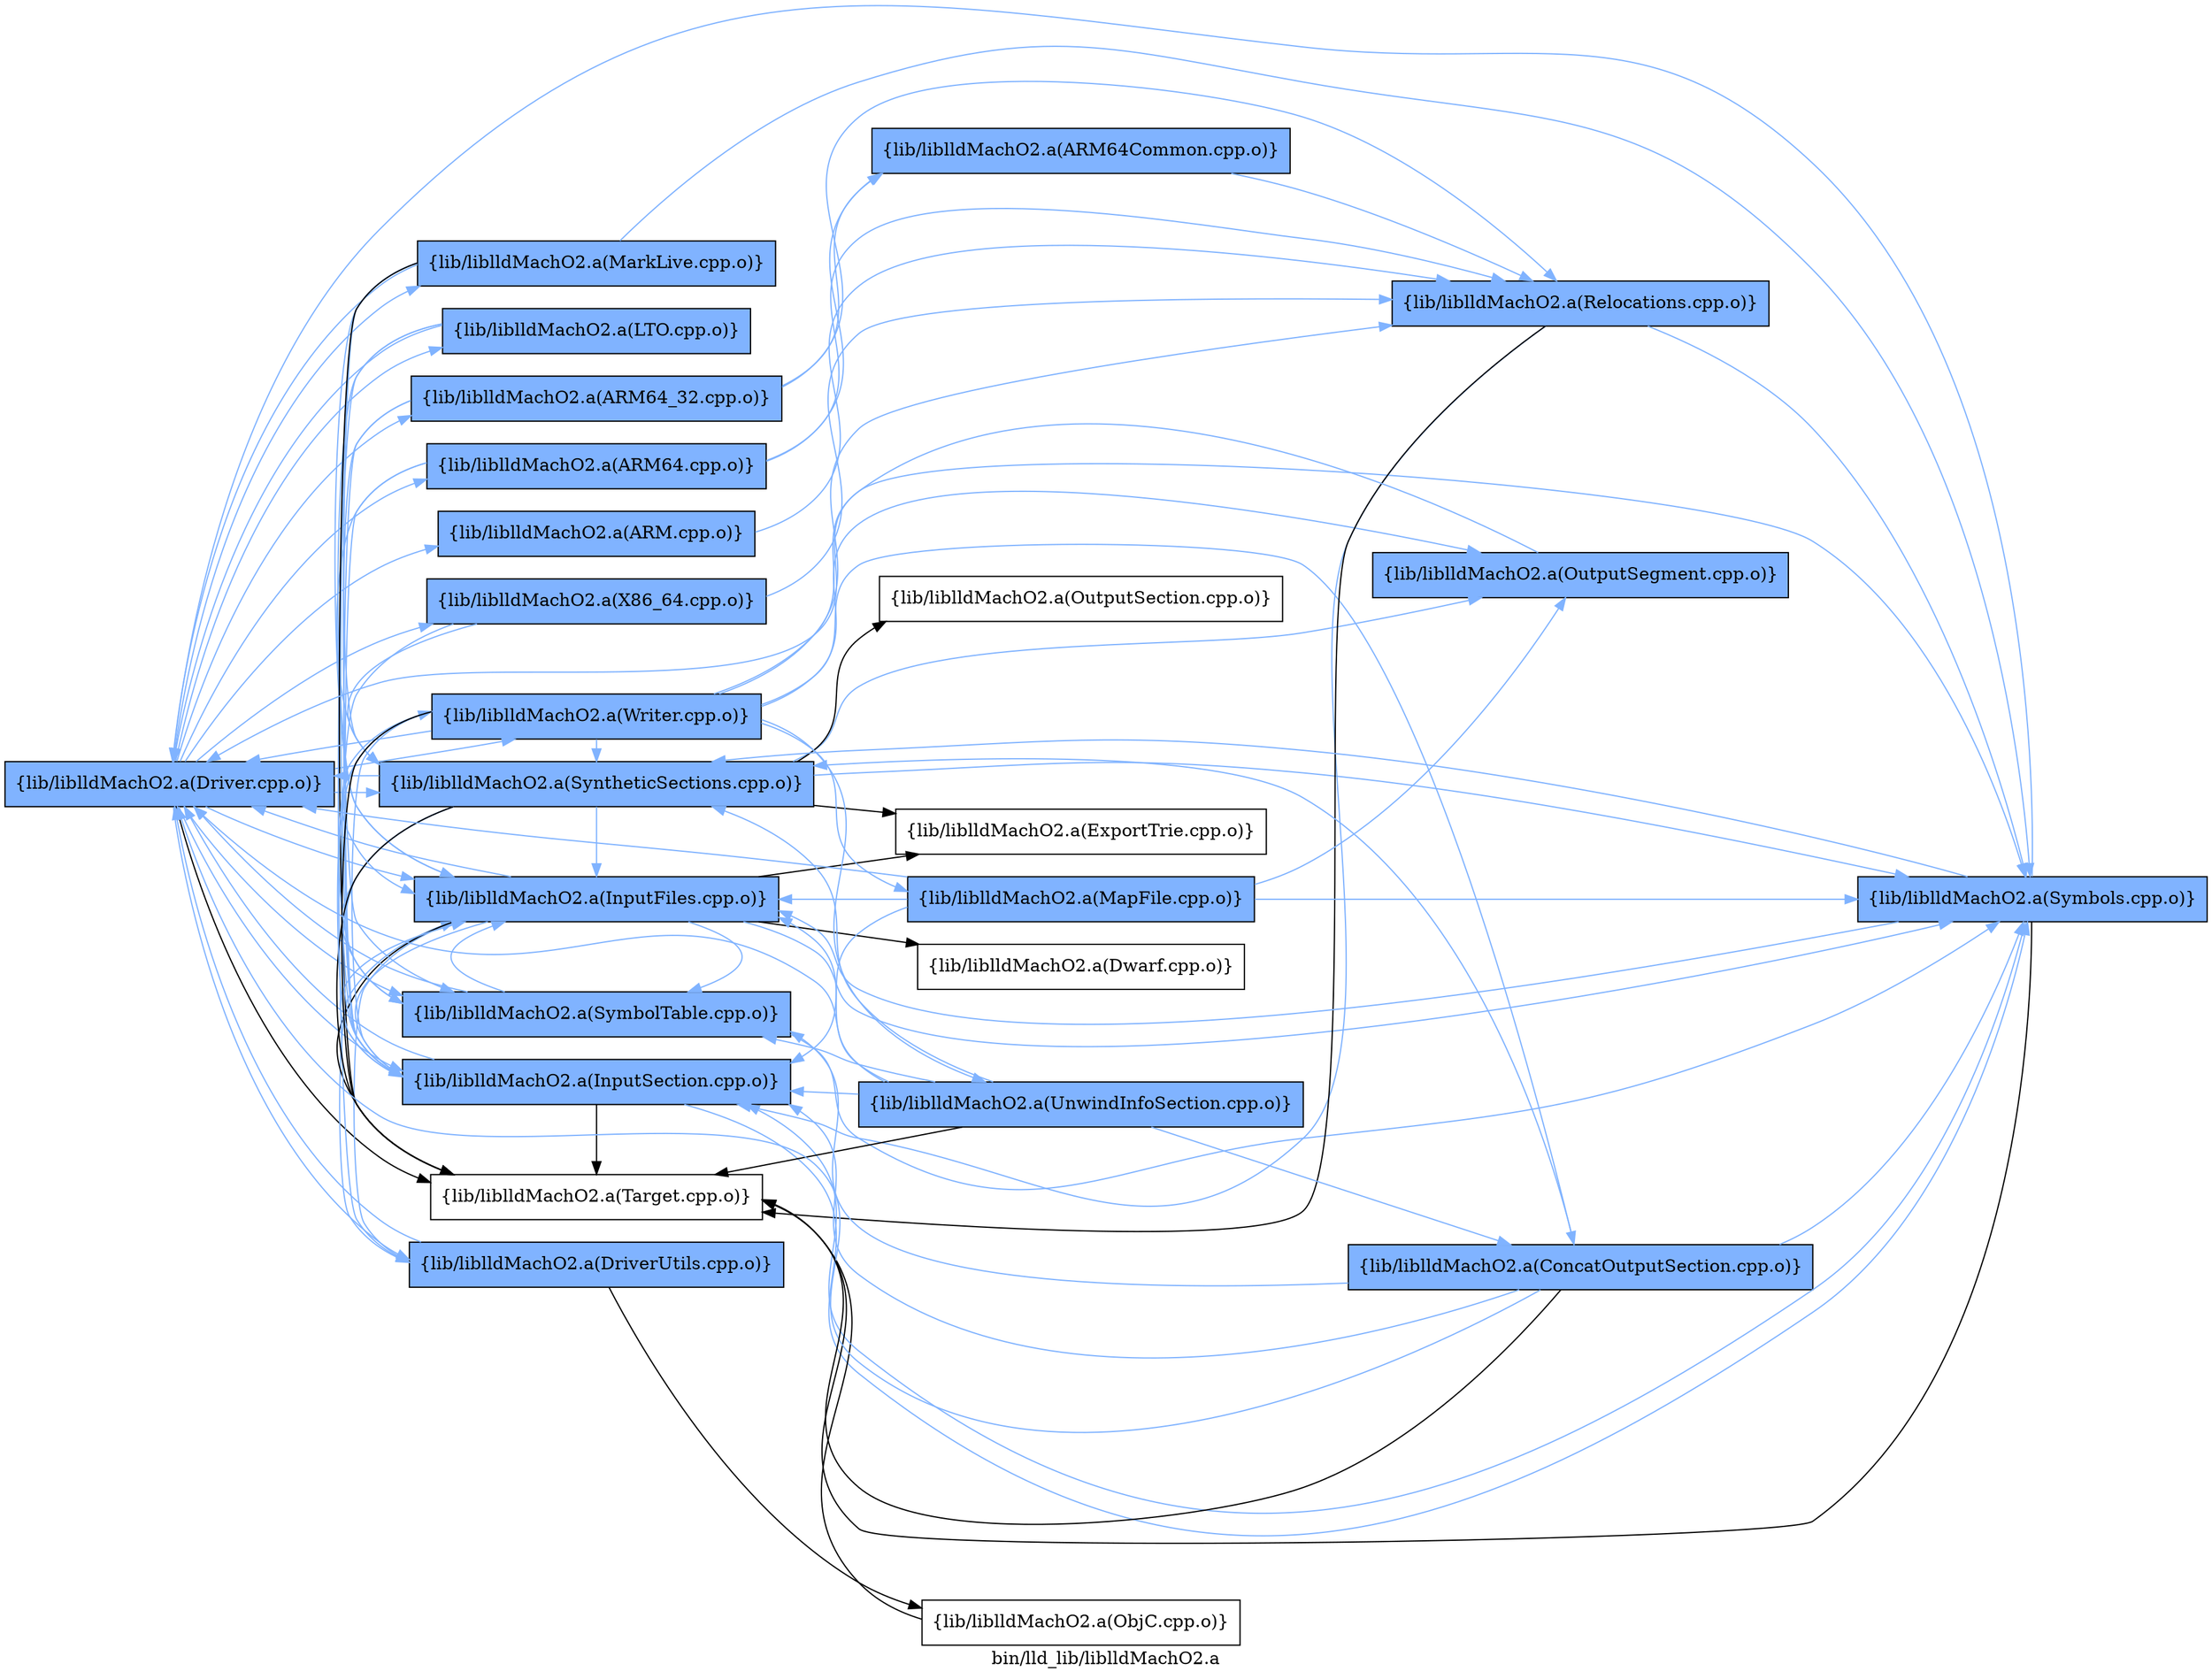 digraph "bin/lld_lib/liblldMachO2.a" {
	label="bin/lld_lib/liblldMachO2.a";
	rankdir=LR;
	{ rank=same; Node0x55b4b20be798;  }
	{ rank=same; Node0x55b4b20bea68; Node0x55b4b20c2348; Node0x55b4b20c2a28; Node0x55b4b20c08b8; Node0x55b4b20c1b28; Node0x55b4b20baaf8; Node0x55b4b20a3588; Node0x55b4b20a3948; Node0x55b4b20a3b28; Node0x55b4b20a5018; Node0x55b4b20a6918; Node0x55b4b20af928; Node0x55b4b20af248;  }

	Node0x55b4b20be798 [shape=record,shape=box,group=1,style=filled,fillcolor="0.600000 0.5 1",label="{lib/liblldMachO2.a(Driver.cpp.o)}"];
	Node0x55b4b20be798 -> Node0x55b4b20bea68[color="0.600000 0.5 1"];
	Node0x55b4b20be798 -> Node0x55b4b20c2348[color="0.600000 0.5 1"];
	Node0x55b4b20be798 -> Node0x55b4b20c2a28[color="0.600000 0.5 1"];
	Node0x55b4b20be798 -> Node0x55b4b20c08b8[color="0.600000 0.5 1"];
	Node0x55b4b20be798 -> Node0x55b4b20c1b28[color="0.600000 0.5 1"];
	Node0x55b4b20be798 -> Node0x55b4b20baaf8[color="0.600000 0.5 1"];
	Node0x55b4b20be798 -> Node0x55b4b20a3588[color="0.600000 0.5 1"];
	Node0x55b4b20be798 -> Node0x55b4b20a3948[color="0.600000 0.5 1"];
	Node0x55b4b20be798 -> Node0x55b4b20a3b28[color="0.600000 0.5 1"];
	Node0x55b4b20be798 -> Node0x55b4b20a5018[color="0.600000 0.5 1"];
	Node0x55b4b20be798 -> Node0x55b4b20a6918[color="0.600000 0.5 1"];
	Node0x55b4b20be798 -> Node0x55b4b20af928;
	Node0x55b4b20be798 -> Node0x55b4b20af248[color="0.600000 0.5 1"];
	Node0x55b4b20bea68 [shape=record,shape=box,group=1,style=filled,fillcolor="0.600000 0.5 1",label="{lib/liblldMachO2.a(ARM.cpp.o)}"];
	Node0x55b4b20bea68 -> Node0x55b4b20a4b18[color="0.600000 0.5 1"];
	Node0x55b4b20c2348 [shape=record,shape=box,group=1,style=filled,fillcolor="0.600000 0.5 1",label="{lib/liblldMachO2.a(X86_64.cpp.o)}"];
	Node0x55b4b20c2348 -> Node0x55b4b20a3588[color="0.600000 0.5 1"];
	Node0x55b4b20c2348 -> Node0x55b4b20a4b18[color="0.600000 0.5 1"];
	Node0x55b4b20c2348 -> Node0x55b4b20a6918[color="0.600000 0.5 1"];
	Node0x55b4b20c2a28 [shape=record,shape=box,group=1,style=filled,fillcolor="0.600000 0.5 1",label="{lib/liblldMachO2.a(ARM64_32.cpp.o)}"];
	Node0x55b4b20c2a28 -> Node0x55b4b20c27f8[color="0.600000 0.5 1"];
	Node0x55b4b20c2a28 -> Node0x55b4b20a3588[color="0.600000 0.5 1"];
	Node0x55b4b20c2a28 -> Node0x55b4b20a4b18[color="0.600000 0.5 1"];
	Node0x55b4b20c2a28 -> Node0x55b4b20a6918[color="0.600000 0.5 1"];
	Node0x55b4b20c08b8 [shape=record,shape=box,group=1,style=filled,fillcolor="0.600000 0.5 1",label="{lib/liblldMachO2.a(ARM64.cpp.o)}"];
	Node0x55b4b20c08b8 -> Node0x55b4b20c27f8[color="0.600000 0.5 1"];
	Node0x55b4b20c08b8 -> Node0x55b4b20a3588[color="0.600000 0.5 1"];
	Node0x55b4b20c08b8 -> Node0x55b4b20a4b18[color="0.600000 0.5 1"];
	Node0x55b4b20c08b8 -> Node0x55b4b20a6918[color="0.600000 0.5 1"];
	Node0x55b4b20c1b28 [shape=record,shape=box,group=1,style=filled,fillcolor="0.600000 0.5 1",label="{lib/liblldMachO2.a(DriverUtils.cpp.o)}"];
	Node0x55b4b20c1b28 -> Node0x55b4b20be798[color="0.600000 0.5 1"];
	Node0x55b4b20c1b28 -> Node0x55b4b20baaf8[color="0.600000 0.5 1"];
	Node0x55b4b20c1b28 -> Node0x55b4b20a4848;
	Node0x55b4b20baaf8 [shape=record,shape=box,group=1,style=filled,fillcolor="0.600000 0.5 1",label="{lib/liblldMachO2.a(InputFiles.cpp.o)}"];
	Node0x55b4b20baaf8 -> Node0x55b4b20be798[color="0.600000 0.5 1"];
	Node0x55b4b20baaf8 -> Node0x55b4b20c1b28[color="0.600000 0.5 1"];
	Node0x55b4b20baaf8 -> Node0x55b4b20a1878;
	Node0x55b4b20baaf8 -> Node0x55b4b20a24f8;
	Node0x55b4b20baaf8 -> Node0x55b4b20a3588[color="0.600000 0.5 1"];
	Node0x55b4b20baaf8 -> Node0x55b4b20a5018[color="0.600000 0.5 1"];
	Node0x55b4b20baaf8 -> Node0x55b4b20a6198[color="0.600000 0.5 1"];
	Node0x55b4b20baaf8 -> Node0x55b4b20af928;
	Node0x55b4b20a3588 [shape=record,shape=box,group=1,style=filled,fillcolor="0.600000 0.5 1",label="{lib/liblldMachO2.a(InputSection.cpp.o)}"];
	Node0x55b4b20a3588 -> Node0x55b4b20be798[color="0.600000 0.5 1"];
	Node0x55b4b20a3588 -> Node0x55b4b20baaf8[color="0.600000 0.5 1"];
	Node0x55b4b20a3588 -> Node0x55b4b20a6198[color="0.600000 0.5 1"];
	Node0x55b4b20a3588 -> Node0x55b4b20af928;
	Node0x55b4b20a3588 -> Node0x55b4b20af248[color="0.600000 0.5 1"];
	Node0x55b4b20a3948 [shape=record,shape=box,group=1,style=filled,fillcolor="0.600000 0.5 1",label="{lib/liblldMachO2.a(LTO.cpp.o)}"];
	Node0x55b4b20a3948 -> Node0x55b4b20be798[color="0.600000 0.5 1"];
	Node0x55b4b20a3948 -> Node0x55b4b20c1b28[color="0.600000 0.5 1"];
	Node0x55b4b20a3948 -> Node0x55b4b20baaf8[color="0.600000 0.5 1"];
	Node0x55b4b20a3b28 [shape=record,shape=box,group=1,style=filled,fillcolor="0.600000 0.5 1",label="{lib/liblldMachO2.a(MarkLive.cpp.o)}"];
	Node0x55b4b20a3b28 -> Node0x55b4b20be798[color="0.600000 0.5 1"];
	Node0x55b4b20a3b28 -> Node0x55b4b20baaf8[color="0.600000 0.5 1"];
	Node0x55b4b20a3b28 -> Node0x55b4b20a3588[color="0.600000 0.5 1"];
	Node0x55b4b20a3b28 -> Node0x55b4b20a5018[color="0.600000 0.5 1"];
	Node0x55b4b20a3b28 -> Node0x55b4b20a6198[color="0.600000 0.5 1"];
	Node0x55b4b20a3b28 -> Node0x55b4b20af928;
	Node0x55b4b20a5018 [shape=record,shape=box,group=1,style=filled,fillcolor="0.600000 0.5 1",label="{lib/liblldMachO2.a(SymbolTable.cpp.o)}"];
	Node0x55b4b20a5018 -> Node0x55b4b20be798[color="0.600000 0.5 1"];
	Node0x55b4b20a5018 -> Node0x55b4b20baaf8[color="0.600000 0.5 1"];
	Node0x55b4b20a5018 -> Node0x55b4b20a6198[color="0.600000 0.5 1"];
	Node0x55b4b20a6918 [shape=record,shape=box,group=1,style=filled,fillcolor="0.600000 0.5 1",label="{lib/liblldMachO2.a(SyntheticSections.cpp.o)}"];
	Node0x55b4b20a6918 -> Node0x55b4b20be798[color="0.600000 0.5 1"];
	Node0x55b4b20a6918 -> Node0x55b4b20baaf8[color="0.600000 0.5 1"];
	Node0x55b4b20a6918 -> Node0x55b4b20a24f8;
	Node0x55b4b20a6918 -> Node0x55b4b20a3588[color="0.600000 0.5 1"];
	Node0x55b4b20a6918 -> Node0x55b4b20a5018[color="0.600000 0.5 1"];
	Node0x55b4b20a6918 -> Node0x55b4b20a6198[color="0.600000 0.5 1"];
	Node0x55b4b20a6918 -> Node0x55b4b20b0eb8[color="0.600000 0.5 1"];
	Node0x55b4b20a6918 -> Node0x55b4b20b0738;
	Node0x55b4b20a6918 -> Node0x55b4b20af928;
	Node0x55b4b20af928 [shape=record,shape=box,group=0,label="{lib/liblldMachO2.a(Target.cpp.o)}"];
	Node0x55b4b20af248 [shape=record,shape=box,group=1,style=filled,fillcolor="0.600000 0.5 1",label="{lib/liblldMachO2.a(Writer.cpp.o)}"];
	Node0x55b4b20af248 -> Node0x55b4b20be798[color="0.600000 0.5 1"];
	Node0x55b4b20af248 -> Node0x55b4b20baaf8[color="0.600000 0.5 1"];
	Node0x55b4b20af248 -> Node0x55b4b20a3588[color="0.600000 0.5 1"];
	Node0x55b4b20af248 -> Node0x55b4b20a4b18[color="0.600000 0.5 1"];
	Node0x55b4b20af248 -> Node0x55b4b20a5018[color="0.600000 0.5 1"];
	Node0x55b4b20af248 -> Node0x55b4b20a6198[color="0.600000 0.5 1"];
	Node0x55b4b20af248 -> Node0x55b4b20a6918[color="0.600000 0.5 1"];
	Node0x55b4b20af248 -> Node0x55b4b20b0eb8[color="0.600000 0.5 1"];
	Node0x55b4b20af248 -> Node0x55b4b20af928;
	Node0x55b4b20af248 -> Node0x55b4b20af518[color="0.600000 0.5 1"];
	Node0x55b4b20af248 -> Node0x55b4b20c2668[color="0.600000 0.5 1"];
	Node0x55b4b20af248 -> Node0x55b4b20c23e8[color="0.600000 0.5 1"];
	Node0x55b4b20a4b18 [shape=record,shape=box,group=1,style=filled,fillcolor="0.600000 0.5 1",label="{lib/liblldMachO2.a(Relocations.cpp.o)}"];
	Node0x55b4b20a4b18 -> Node0x55b4b20a3588[color="0.600000 0.5 1"];
	Node0x55b4b20a4b18 -> Node0x55b4b20a6198[color="0.600000 0.5 1"];
	Node0x55b4b20a4b18 -> Node0x55b4b20af928;
	Node0x55b4b20c27f8 [shape=record,shape=box,group=1,style=filled,fillcolor="0.600000 0.5 1",label="{lib/liblldMachO2.a(ARM64Common.cpp.o)}"];
	Node0x55b4b20c27f8 -> Node0x55b4b20a4b18[color="0.600000 0.5 1"];
	Node0x55b4b20a4848 [shape=record,shape=box,group=0,label="{lib/liblldMachO2.a(ObjC.cpp.o)}"];
	Node0x55b4b20a4848 -> Node0x55b4b20af928;
	Node0x55b4b20a1878 [shape=record,shape=box,group=0,label="{lib/liblldMachO2.a(Dwarf.cpp.o)}"];
	Node0x55b4b20a24f8 [shape=record,shape=box,group=0,label="{lib/liblldMachO2.a(ExportTrie.cpp.o)}"];
	Node0x55b4b20a6198 [shape=record,shape=box,group=1,style=filled,fillcolor="0.600000 0.5 1",label="{lib/liblldMachO2.a(Symbols.cpp.o)}"];
	Node0x55b4b20a6198 -> Node0x55b4b20be798[color="0.600000 0.5 1"];
	Node0x55b4b20a6198 -> Node0x55b4b20baaf8[color="0.600000 0.5 1"];
	Node0x55b4b20a6198 -> Node0x55b4b20a3588[color="0.600000 0.5 1"];
	Node0x55b4b20a6198 -> Node0x55b4b20a6918[color="0.600000 0.5 1"];
	Node0x55b4b20a6198 -> Node0x55b4b20af928;
	Node0x55b4b20b0eb8 [shape=record,shape=box,group=1,style=filled,fillcolor="0.600000 0.5 1",label="{lib/liblldMachO2.a(OutputSegment.cpp.o)}"];
	Node0x55b4b20b0eb8 -> Node0x55b4b20be798[color="0.600000 0.5 1"];
	Node0x55b4b20b0738 [shape=record,shape=box,group=0,label="{lib/liblldMachO2.a(OutputSection.cpp.o)}"];
	Node0x55b4b20af518 [shape=record,shape=box,group=1,style=filled,fillcolor="0.600000 0.5 1",label="{lib/liblldMachO2.a(UnwindInfoSection.cpp.o)}"];
	Node0x55b4b20af518 -> Node0x55b4b20be798[color="0.600000 0.5 1"];
	Node0x55b4b20af518 -> Node0x55b4b20baaf8[color="0.600000 0.5 1"];
	Node0x55b4b20af518 -> Node0x55b4b20a3588[color="0.600000 0.5 1"];
	Node0x55b4b20af518 -> Node0x55b4b20a5018[color="0.600000 0.5 1"];
	Node0x55b4b20af518 -> Node0x55b4b20a6918[color="0.600000 0.5 1"];
	Node0x55b4b20af518 -> Node0x55b4b20af928;
	Node0x55b4b20af518 -> Node0x55b4b20c2668[color="0.600000 0.5 1"];
	Node0x55b4b20c2668 [shape=record,shape=box,group=1,style=filled,fillcolor="0.600000 0.5 1",label="{lib/liblldMachO2.a(ConcatOutputSection.cpp.o)}"];
	Node0x55b4b20c2668 -> Node0x55b4b20be798[color="0.600000 0.5 1"];
	Node0x55b4b20c2668 -> Node0x55b4b20a3588[color="0.600000 0.5 1"];
	Node0x55b4b20c2668 -> Node0x55b4b20a5018[color="0.600000 0.5 1"];
	Node0x55b4b20c2668 -> Node0x55b4b20a6198[color="0.600000 0.5 1"];
	Node0x55b4b20c2668 -> Node0x55b4b20a6918[color="0.600000 0.5 1"];
	Node0x55b4b20c2668 -> Node0x55b4b20af928;
	Node0x55b4b20c23e8 [shape=record,shape=box,group=1,style=filled,fillcolor="0.600000 0.5 1",label="{lib/liblldMachO2.a(MapFile.cpp.o)}"];
	Node0x55b4b20c23e8 -> Node0x55b4b20be798[color="0.600000 0.5 1"];
	Node0x55b4b20c23e8 -> Node0x55b4b20baaf8[color="0.600000 0.5 1"];
	Node0x55b4b20c23e8 -> Node0x55b4b20a3588[color="0.600000 0.5 1"];
	Node0x55b4b20c23e8 -> Node0x55b4b20a6198[color="0.600000 0.5 1"];
	Node0x55b4b20c23e8 -> Node0x55b4b20b0eb8[color="0.600000 0.5 1"];
}
